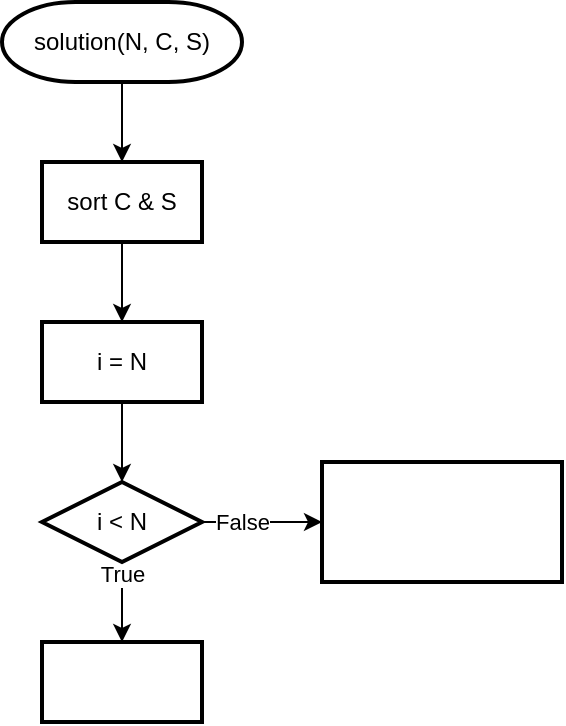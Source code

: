 <mxfile version="13.9.9" type="device"><diagram id="J5eX6P9ZUFKIraC4ALTt" name="solution"><mxGraphModel dx="2066" dy="1265" grid="1" gridSize="10" guides="1" tooltips="1" connect="1" arrows="1" fold="1" page="1" pageScale="1" pageWidth="827" pageHeight="1169" math="0" shadow="0"><root><mxCell id="d6H2TbgPkM7nJUtQqk6_-0"/><mxCell id="d6H2TbgPkM7nJUtQqk6_-1" parent="d6H2TbgPkM7nJUtQqk6_-0"/><mxCell id="ayHuvdB6Riclvs7wpAx0-6" value="" style="edgeStyle=orthogonalEdgeStyle;rounded=0;orthogonalLoop=1;jettySize=auto;html=1;" parent="d6H2TbgPkM7nJUtQqk6_-1" source="n-Nd29nSqGg-sIhC6waC-0" target="ayHuvdB6Riclvs7wpAx0-5" edge="1"><mxGeometry relative="1" as="geometry"/></mxCell><mxCell id="n-Nd29nSqGg-sIhC6waC-0" value="solution(N, C, S)" style="strokeWidth=2;html=1;shape=mxgraph.flowchart.terminator;whiteSpace=wrap;" parent="d6H2TbgPkM7nJUtQqk6_-1" vertex="1"><mxGeometry x="300" y="40" width="120" height="40" as="geometry"/></mxCell><mxCell id="n-Nd29nSqGg-sIhC6waC-11" value="" style="edgeStyle=orthogonalEdgeStyle;rounded=0;orthogonalLoop=1;jettySize=auto;html=1;" parent="d6H2TbgPkM7nJUtQqk6_-1" source="n-Nd29nSqGg-sIhC6waC-1" target="n-Nd29nSqGg-sIhC6waC-3" edge="1"><mxGeometry relative="1" as="geometry"/></mxCell><mxCell id="n-Nd29nSqGg-sIhC6waC-12" value="True" style="edgeLabel;html=1;align=center;verticalAlign=middle;resizable=0;points=[];" parent="n-Nd29nSqGg-sIhC6waC-11" vertex="1" connectable="0"><mxGeometry x="-0.719" y="1" relative="1" as="geometry"><mxPoint x="-1" as="offset"/></mxGeometry></mxCell><mxCell id="n-Nd29nSqGg-sIhC6waC-14" value="" style="edgeStyle=orthogonalEdgeStyle;rounded=0;orthogonalLoop=1;jettySize=auto;html=1;" parent="d6H2TbgPkM7nJUtQqk6_-1" source="n-Nd29nSqGg-sIhC6waC-1" target="n-Nd29nSqGg-sIhC6waC-13" edge="1"><mxGeometry relative="1" as="geometry"/></mxCell><mxCell id="n-Nd29nSqGg-sIhC6waC-15" value="False" style="edgeLabel;html=1;align=center;verticalAlign=middle;resizable=0;points=[];" parent="n-Nd29nSqGg-sIhC6waC-14" vertex="1" connectable="0"><mxGeometry x="-0.748" y="3" relative="1" as="geometry"><mxPoint x="12.57" y="3" as="offset"/></mxGeometry></mxCell><mxCell id="n-Nd29nSqGg-sIhC6waC-1" value="i &amp;lt; N" style="rhombus;whiteSpace=wrap;html=1;strokeWidth=2;" parent="d6H2TbgPkM7nJUtQqk6_-1" vertex="1"><mxGeometry x="320" y="280" width="80" height="40" as="geometry"/></mxCell><mxCell id="n-Nd29nSqGg-sIhC6waC-3" value="" style="whiteSpace=wrap;html=1;strokeWidth=2;" parent="d6H2TbgPkM7nJUtQqk6_-1" vertex="1"><mxGeometry x="320" y="360" width="80" height="40" as="geometry"/></mxCell><mxCell id="n-Nd29nSqGg-sIhC6waC-10" value="" style="edgeStyle=orthogonalEdgeStyle;rounded=0;orthogonalLoop=1;jettySize=auto;html=1;" parent="d6H2TbgPkM7nJUtQqk6_-1" source="n-Nd29nSqGg-sIhC6waC-8" target="n-Nd29nSqGg-sIhC6waC-1" edge="1"><mxGeometry relative="1" as="geometry"/></mxCell><mxCell id="n-Nd29nSqGg-sIhC6waC-8" value="i = N" style="whiteSpace=wrap;html=1;strokeWidth=2;" parent="d6H2TbgPkM7nJUtQqk6_-1" vertex="1"><mxGeometry x="320" y="200" width="80" height="40" as="geometry"/></mxCell><mxCell id="n-Nd29nSqGg-sIhC6waC-13" value="" style="whiteSpace=wrap;html=1;strokeWidth=2;" parent="d6H2TbgPkM7nJUtQqk6_-1" vertex="1"><mxGeometry x="460" y="270" width="120" height="60" as="geometry"/></mxCell><mxCell id="ayHuvdB6Riclvs7wpAx0-7" value="" style="edgeStyle=orthogonalEdgeStyle;rounded=0;orthogonalLoop=1;jettySize=auto;html=1;" parent="d6H2TbgPkM7nJUtQqk6_-1" source="ayHuvdB6Riclvs7wpAx0-5" target="n-Nd29nSqGg-sIhC6waC-8" edge="1"><mxGeometry relative="1" as="geometry"/></mxCell><mxCell id="ayHuvdB6Riclvs7wpAx0-5" value="sort C &amp;amp; S" style="whiteSpace=wrap;html=1;strokeWidth=2;" parent="d6H2TbgPkM7nJUtQqk6_-1" vertex="1"><mxGeometry x="320" y="120" width="80" height="40" as="geometry"/></mxCell></root></mxGraphModel></diagram></mxfile>